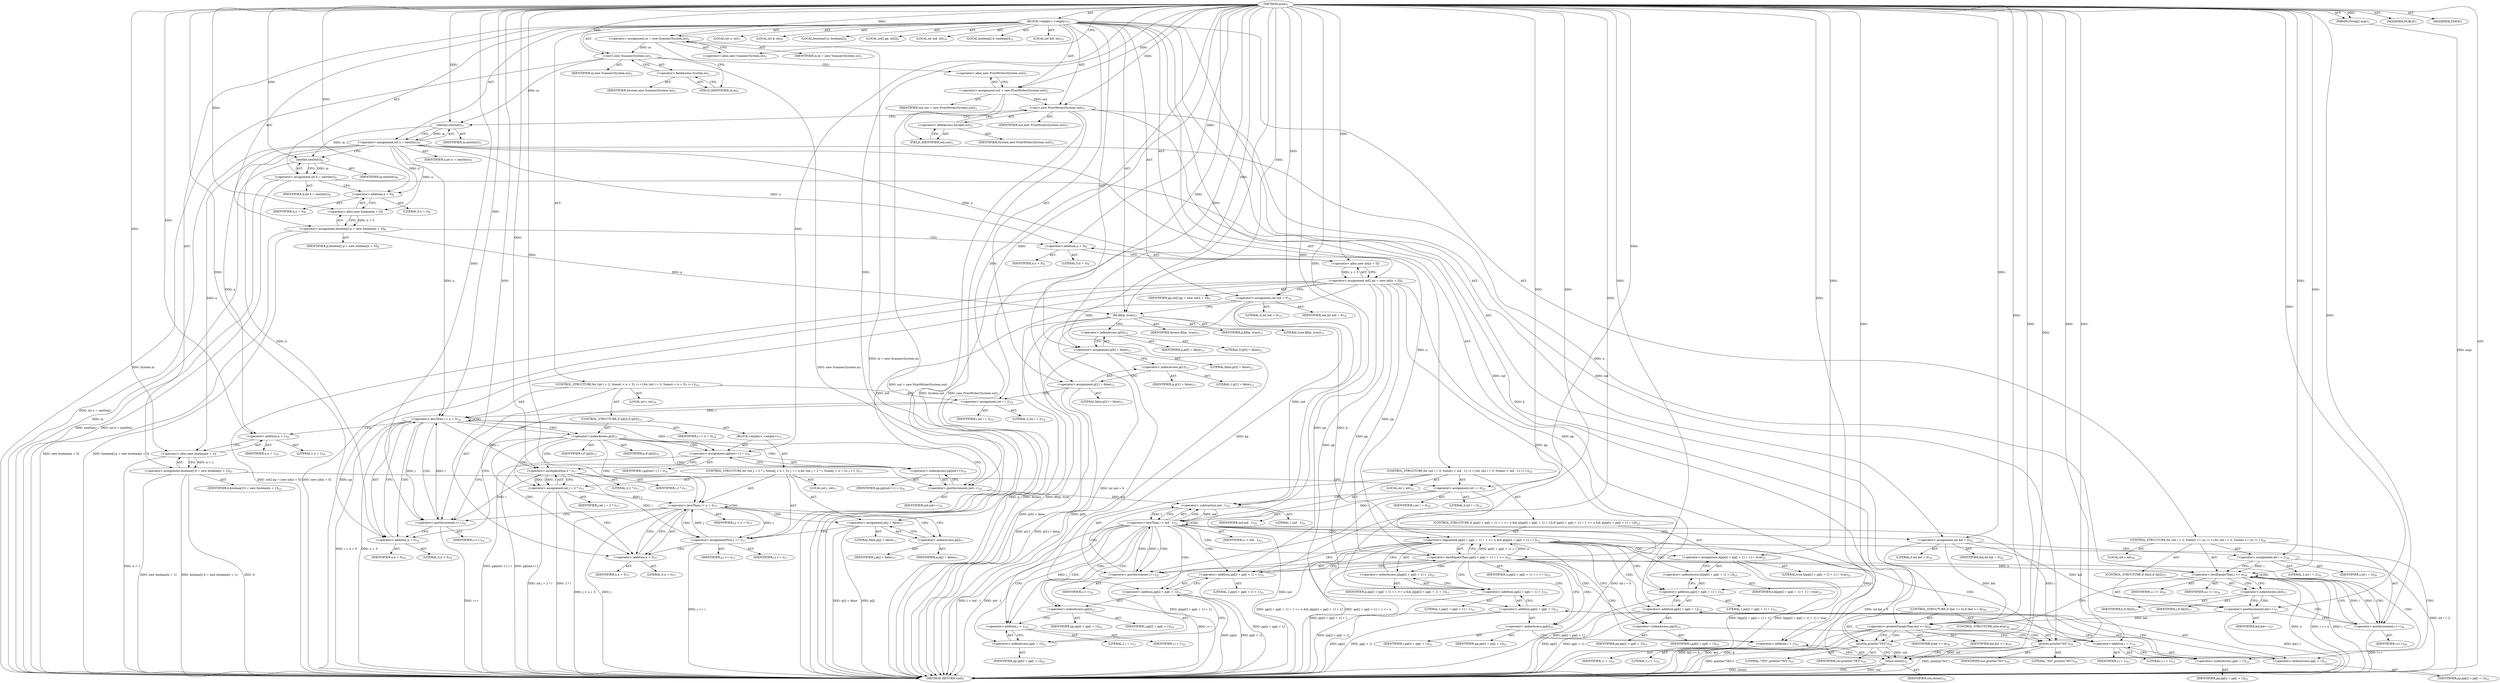 digraph "main" {  
"17" [label = <(METHOD,main)<SUB>1</SUB>> ]
"18" [label = <(PARAM,String[] args)<SUB>1</SUB>> ]
"19" [label = <(BLOCK,&lt;empty&gt;,&lt;empty&gt;)<SUB>1</SUB>> ]
"20" [label = <(&lt;operator&gt;.assignment,in = new Scanner(System.in))<SUB>2</SUB>> ]
"21" [label = <(IDENTIFIER,in,in = new Scanner(System.in))<SUB>2</SUB>> ]
"22" [label = <(&lt;operator&gt;.alloc,new Scanner(System.in))<SUB>2</SUB>> ]
"23" [label = <(&lt;init&gt;,new Scanner(System.in))<SUB>2</SUB>> ]
"24" [label = <(IDENTIFIER,in,new Scanner(System.in))<SUB>2</SUB>> ]
"25" [label = <(&lt;operator&gt;.fieldAccess,System.in)<SUB>2</SUB>> ]
"26" [label = <(IDENTIFIER,System,new Scanner(System.in))<SUB>2</SUB>> ]
"27" [label = <(FIELD_IDENTIFIER,in,in)<SUB>2</SUB>> ]
"28" [label = <(&lt;operator&gt;.assignment,out = new PrintWriter(System.out))<SUB>3</SUB>> ]
"29" [label = <(IDENTIFIER,out,out = new PrintWriter(System.out))<SUB>3</SUB>> ]
"30" [label = <(&lt;operator&gt;.alloc,new PrintWriter(System.out))<SUB>3</SUB>> ]
"31" [label = <(&lt;init&gt;,new PrintWriter(System.out))<SUB>3</SUB>> ]
"32" [label = <(IDENTIFIER,out,new PrintWriter(System.out))<SUB>3</SUB>> ]
"33" [label = <(&lt;operator&gt;.fieldAccess,System.out)<SUB>3</SUB>> ]
"34" [label = <(IDENTIFIER,System,new PrintWriter(System.out))<SUB>3</SUB>> ]
"35" [label = <(FIELD_IDENTIFIER,out,out)<SUB>3</SUB>> ]
"36" [label = <(LOCAL,int n: int)<SUB>5</SUB>> ]
"37" [label = <(&lt;operator&gt;.assignment,int n = nextInt())<SUB>5</SUB>> ]
"38" [label = <(IDENTIFIER,n,int n = nextInt())<SUB>5</SUB>> ]
"39" [label = <(nextInt,nextInt())<SUB>5</SUB>> ]
"40" [label = <(IDENTIFIER,in,nextInt())<SUB>5</SUB>> ]
"41" [label = <(LOCAL,int k: int)<SUB>6</SUB>> ]
"42" [label = <(&lt;operator&gt;.assignment,int k = nextInt())<SUB>6</SUB>> ]
"43" [label = <(IDENTIFIER,k,int k = nextInt())<SUB>6</SUB>> ]
"44" [label = <(nextInt,nextInt())<SUB>6</SUB>> ]
"45" [label = <(IDENTIFIER,in,nextInt())<SUB>6</SUB>> ]
"46" [label = <(LOCAL,boolean[] p: boolean[])<SUB>8</SUB>> ]
"47" [label = <(&lt;operator&gt;.assignment,boolean[] p = new boolean[n + 5])<SUB>8</SUB>> ]
"48" [label = <(IDENTIFIER,p,boolean[] p = new boolean[n + 5])<SUB>8</SUB>> ]
"49" [label = <(&lt;operator&gt;.alloc,new boolean[n + 5])> ]
"50" [label = <(&lt;operator&gt;.addition,n + 5)<SUB>8</SUB>> ]
"51" [label = <(IDENTIFIER,n,n + 5)<SUB>8</SUB>> ]
"52" [label = <(LITERAL,5,n + 5)<SUB>8</SUB>> ]
"53" [label = <(LOCAL,int[] pp: int[])<SUB>9</SUB>> ]
"54" [label = <(&lt;operator&gt;.assignment,int[] pp = new int[n + 5])<SUB>9</SUB>> ]
"55" [label = <(IDENTIFIER,pp,int[] pp = new int[n + 5])<SUB>9</SUB>> ]
"56" [label = <(&lt;operator&gt;.alloc,new int[n + 5])> ]
"57" [label = <(&lt;operator&gt;.addition,n + 5)<SUB>9</SUB>> ]
"58" [label = <(IDENTIFIER,n,n + 5)<SUB>9</SUB>> ]
"59" [label = <(LITERAL,5,n + 5)<SUB>9</SUB>> ]
"60" [label = <(LOCAL,int ind: int)<SUB>10</SUB>> ]
"61" [label = <(&lt;operator&gt;.assignment,int ind = 0)<SUB>10</SUB>> ]
"62" [label = <(IDENTIFIER,ind,int ind = 0)<SUB>10</SUB>> ]
"63" [label = <(LITERAL,0,int ind = 0)<SUB>10</SUB>> ]
"64" [label = <(fill,fill(p, true))<SUB>11</SUB>> ]
"65" [label = <(IDENTIFIER,Arrays,fill(p, true))<SUB>11</SUB>> ]
"66" [label = <(IDENTIFIER,p,fill(p, true))<SUB>11</SUB>> ]
"67" [label = <(LITERAL,true,fill(p, true))<SUB>11</SUB>> ]
"68" [label = <(&lt;operator&gt;.assignment,p[0] = false)<SUB>12</SUB>> ]
"69" [label = <(&lt;operator&gt;.indexAccess,p[0])<SUB>12</SUB>> ]
"70" [label = <(IDENTIFIER,p,p[0] = false)<SUB>12</SUB>> ]
"71" [label = <(LITERAL,0,p[0] = false)<SUB>12</SUB>> ]
"72" [label = <(LITERAL,false,p[0] = false)<SUB>12</SUB>> ]
"73" [label = <(&lt;operator&gt;.assignment,p[1] = false)<SUB>13</SUB>> ]
"74" [label = <(&lt;operator&gt;.indexAccess,p[1])<SUB>13</SUB>> ]
"75" [label = <(IDENTIFIER,p,p[1] = false)<SUB>13</SUB>> ]
"76" [label = <(LITERAL,1,p[1] = false)<SUB>13</SUB>> ]
"77" [label = <(LITERAL,false,p[1] = false)<SUB>13</SUB>> ]
"78" [label = <(CONTROL_STRUCTURE,for (int i = 2; Some(i &lt; n + 5); i++),for (int i = 2; Some(i &lt; n + 5); i++))<SUB>14</SUB>> ]
"79" [label = <(LOCAL,int i: int)<SUB>14</SUB>> ]
"80" [label = <(&lt;operator&gt;.assignment,int i = 2)<SUB>14</SUB>> ]
"81" [label = <(IDENTIFIER,i,int i = 2)<SUB>14</SUB>> ]
"82" [label = <(LITERAL,2,int i = 2)<SUB>14</SUB>> ]
"83" [label = <(&lt;operator&gt;.lessThan,i &lt; n + 5)<SUB>14</SUB>> ]
"84" [label = <(IDENTIFIER,i,i &lt; n + 5)<SUB>14</SUB>> ]
"85" [label = <(&lt;operator&gt;.addition,n + 5)<SUB>14</SUB>> ]
"86" [label = <(IDENTIFIER,n,n + 5)<SUB>14</SUB>> ]
"87" [label = <(LITERAL,5,n + 5)<SUB>14</SUB>> ]
"88" [label = <(&lt;operator&gt;.postIncrement,i++)<SUB>14</SUB>> ]
"89" [label = <(IDENTIFIER,i,i++)<SUB>14</SUB>> ]
"90" [label = <(CONTROL_STRUCTURE,if (p[i]),if (p[i]))<SUB>15</SUB>> ]
"91" [label = <(&lt;operator&gt;.indexAccess,p[i])<SUB>15</SUB>> ]
"92" [label = <(IDENTIFIER,p,if (p[i]))<SUB>15</SUB>> ]
"93" [label = <(IDENTIFIER,i,if (p[i]))<SUB>15</SUB>> ]
"94" [label = <(BLOCK,&lt;empty&gt;,&lt;empty&gt;)<SUB>15</SUB>> ]
"95" [label = <(&lt;operator&gt;.assignment,pp[ind++] = i)<SUB>16</SUB>> ]
"96" [label = <(&lt;operator&gt;.indexAccess,pp[ind++])<SUB>16</SUB>> ]
"97" [label = <(IDENTIFIER,pp,pp[ind++] = i)<SUB>16</SUB>> ]
"98" [label = <(&lt;operator&gt;.postIncrement,ind++)<SUB>16</SUB>> ]
"99" [label = <(IDENTIFIER,ind,ind++)<SUB>16</SUB>> ]
"100" [label = <(IDENTIFIER,i,pp[ind++] = i)<SUB>16</SUB>> ]
"101" [label = <(CONTROL_STRUCTURE,for (int j = 2 * i; Some(j &lt; n + 5); j += i),for (int j = 2 * i; Some(j &lt; n + 5); j += i))<SUB>17</SUB>> ]
"102" [label = <(LOCAL,int j: int)<SUB>17</SUB>> ]
"103" [label = <(&lt;operator&gt;.assignment,int j = 2 * i)<SUB>17</SUB>> ]
"104" [label = <(IDENTIFIER,j,int j = 2 * i)<SUB>17</SUB>> ]
"105" [label = <(&lt;operator&gt;.multiplication,2 * i)<SUB>17</SUB>> ]
"106" [label = <(LITERAL,2,2 * i)<SUB>17</SUB>> ]
"107" [label = <(IDENTIFIER,i,2 * i)<SUB>17</SUB>> ]
"108" [label = <(&lt;operator&gt;.lessThan,j &lt; n + 5)<SUB>17</SUB>> ]
"109" [label = <(IDENTIFIER,j,j &lt; n + 5)<SUB>17</SUB>> ]
"110" [label = <(&lt;operator&gt;.addition,n + 5)<SUB>17</SUB>> ]
"111" [label = <(IDENTIFIER,n,n + 5)<SUB>17</SUB>> ]
"112" [label = <(LITERAL,5,n + 5)<SUB>17</SUB>> ]
"113" [label = <(&lt;operator&gt;.assignmentPlus,j += i)<SUB>17</SUB>> ]
"114" [label = <(IDENTIFIER,j,j += i)<SUB>17</SUB>> ]
"115" [label = <(IDENTIFIER,i,j += i)<SUB>17</SUB>> ]
"116" [label = <(&lt;operator&gt;.assignment,p[j] = false)<SUB>17</SUB>> ]
"117" [label = <(&lt;operator&gt;.indexAccess,p[j])<SUB>17</SUB>> ]
"118" [label = <(IDENTIFIER,p,p[j] = false)<SUB>17</SUB>> ]
"119" [label = <(IDENTIFIER,j,p[j] = false)<SUB>17</SUB>> ]
"120" [label = <(LITERAL,false,p[j] = false)<SUB>17</SUB>> ]
"121" [label = <(LOCAL,boolean[] b: boolean[])<SUB>21</SUB>> ]
"122" [label = <(&lt;operator&gt;.assignment,boolean[] b = new boolean[n + 1])<SUB>21</SUB>> ]
"123" [label = <(IDENTIFIER,b,boolean[] b = new boolean[n + 1])<SUB>21</SUB>> ]
"124" [label = <(&lt;operator&gt;.alloc,new boolean[n + 1])> ]
"125" [label = <(&lt;operator&gt;.addition,n + 1)<SUB>21</SUB>> ]
"126" [label = <(IDENTIFIER,n,n + 1)<SUB>21</SUB>> ]
"127" [label = <(LITERAL,1,n + 1)<SUB>21</SUB>> ]
"128" [label = <(CONTROL_STRUCTURE,for (int i = 0; Some(i &lt; ind - 1); i++),for (int i = 0; Some(i &lt; ind - 1); i++))<SUB>22</SUB>> ]
"129" [label = <(LOCAL,int i: int)<SUB>22</SUB>> ]
"130" [label = <(&lt;operator&gt;.assignment,int i = 0)<SUB>22</SUB>> ]
"131" [label = <(IDENTIFIER,i,int i = 0)<SUB>22</SUB>> ]
"132" [label = <(LITERAL,0,int i = 0)<SUB>22</SUB>> ]
"133" [label = <(&lt;operator&gt;.lessThan,i &lt; ind - 1)<SUB>22</SUB>> ]
"134" [label = <(IDENTIFIER,i,i &lt; ind - 1)<SUB>22</SUB>> ]
"135" [label = <(&lt;operator&gt;.subtraction,ind - 1)<SUB>22</SUB>> ]
"136" [label = <(IDENTIFIER,ind,ind - 1)<SUB>22</SUB>> ]
"137" [label = <(LITERAL,1,ind - 1)<SUB>22</SUB>> ]
"138" [label = <(&lt;operator&gt;.postIncrement,i++)<SUB>22</SUB>> ]
"139" [label = <(IDENTIFIER,i,i++)<SUB>22</SUB>> ]
"140" [label = <(CONTROL_STRUCTURE,if (pp[i] + pp[i + 1] + 1 &lt;= n &amp;&amp; p[pp[i] + pp[i + 1] + 1]),if (pp[i] + pp[i + 1] + 1 &lt;= n &amp;&amp; p[pp[i] + pp[i + 1] + 1]))<SUB>23</SUB>> ]
"141" [label = <(&lt;operator&gt;.logicalAnd,pp[i] + pp[i + 1] + 1 &lt;= n &amp;&amp; p[pp[i] + pp[i + 1] + 1])<SUB>23</SUB>> ]
"142" [label = <(&lt;operator&gt;.lessEqualsThan,pp[i] + pp[i + 1] + 1 &lt;= n)<SUB>23</SUB>> ]
"143" [label = <(&lt;operator&gt;.addition,pp[i] + pp[i + 1] + 1)<SUB>23</SUB>> ]
"144" [label = <(&lt;operator&gt;.addition,pp[i] + pp[i + 1])<SUB>23</SUB>> ]
"145" [label = <(&lt;operator&gt;.indexAccess,pp[i])<SUB>23</SUB>> ]
"146" [label = <(IDENTIFIER,pp,pp[i] + pp[i + 1])<SUB>23</SUB>> ]
"147" [label = <(IDENTIFIER,i,pp[i] + pp[i + 1])<SUB>23</SUB>> ]
"148" [label = <(&lt;operator&gt;.indexAccess,pp[i + 1])<SUB>23</SUB>> ]
"149" [label = <(IDENTIFIER,pp,pp[i] + pp[i + 1])<SUB>23</SUB>> ]
"150" [label = <(&lt;operator&gt;.addition,i + 1)<SUB>23</SUB>> ]
"151" [label = <(IDENTIFIER,i,i + 1)<SUB>23</SUB>> ]
"152" [label = <(LITERAL,1,i + 1)<SUB>23</SUB>> ]
"153" [label = <(LITERAL,1,pp[i] + pp[i + 1] + 1)<SUB>23</SUB>> ]
"154" [label = <(IDENTIFIER,n,pp[i] + pp[i + 1] + 1 &lt;= n)<SUB>23</SUB>> ]
"155" [label = <(&lt;operator&gt;.indexAccess,p[pp[i] + pp[i + 1] + 1])<SUB>23</SUB>> ]
"156" [label = <(IDENTIFIER,p,pp[i] + pp[i + 1] + 1 &lt;= n &amp;&amp; p[pp[i] + pp[i + 1] + 1])<SUB>23</SUB>> ]
"157" [label = <(&lt;operator&gt;.addition,pp[i] + pp[i + 1] + 1)<SUB>23</SUB>> ]
"158" [label = <(&lt;operator&gt;.addition,pp[i] + pp[i + 1])<SUB>23</SUB>> ]
"159" [label = <(&lt;operator&gt;.indexAccess,pp[i])<SUB>23</SUB>> ]
"160" [label = <(IDENTIFIER,pp,pp[i] + pp[i + 1])<SUB>23</SUB>> ]
"161" [label = <(IDENTIFIER,i,pp[i] + pp[i + 1])<SUB>23</SUB>> ]
"162" [label = <(&lt;operator&gt;.indexAccess,pp[i + 1])<SUB>23</SUB>> ]
"163" [label = <(IDENTIFIER,pp,pp[i] + pp[i + 1])<SUB>23</SUB>> ]
"164" [label = <(&lt;operator&gt;.addition,i + 1)<SUB>23</SUB>> ]
"165" [label = <(IDENTIFIER,i,i + 1)<SUB>23</SUB>> ]
"166" [label = <(LITERAL,1,i + 1)<SUB>23</SUB>> ]
"167" [label = <(LITERAL,1,pp[i] + pp[i + 1] + 1)<SUB>23</SUB>> ]
"168" [label = <(&lt;operator&gt;.assignment,b[pp[i] + pp[i + 1] + 1] = true)<SUB>23</SUB>> ]
"169" [label = <(&lt;operator&gt;.indexAccess,b[pp[i] + pp[i + 1] + 1])<SUB>23</SUB>> ]
"170" [label = <(IDENTIFIER,b,b[pp[i] + pp[i + 1] + 1] = true)<SUB>23</SUB>> ]
"171" [label = <(&lt;operator&gt;.addition,pp[i] + pp[i + 1] + 1)<SUB>23</SUB>> ]
"172" [label = <(&lt;operator&gt;.addition,pp[i] + pp[i + 1])<SUB>23</SUB>> ]
"173" [label = <(&lt;operator&gt;.indexAccess,pp[i])<SUB>23</SUB>> ]
"174" [label = <(IDENTIFIER,pp,pp[i] + pp[i + 1])<SUB>23</SUB>> ]
"175" [label = <(IDENTIFIER,i,pp[i] + pp[i + 1])<SUB>23</SUB>> ]
"176" [label = <(&lt;operator&gt;.indexAccess,pp[i + 1])<SUB>23</SUB>> ]
"177" [label = <(IDENTIFIER,pp,pp[i] + pp[i + 1])<SUB>23</SUB>> ]
"178" [label = <(&lt;operator&gt;.addition,i + 1)<SUB>23</SUB>> ]
"179" [label = <(IDENTIFIER,i,i + 1)<SUB>23</SUB>> ]
"180" [label = <(LITERAL,1,i + 1)<SUB>23</SUB>> ]
"181" [label = <(LITERAL,1,pp[i] + pp[i + 1] + 1)<SUB>23</SUB>> ]
"182" [label = <(LITERAL,true,b[pp[i] + pp[i + 1] + 1] = true)<SUB>23</SUB>> ]
"183" [label = <(LOCAL,int kol: int)<SUB>25</SUB>> ]
"184" [label = <(&lt;operator&gt;.assignment,int kol = 0)<SUB>25</SUB>> ]
"185" [label = <(IDENTIFIER,kol,int kol = 0)<SUB>25</SUB>> ]
"186" [label = <(LITERAL,0,int kol = 0)<SUB>25</SUB>> ]
"187" [label = <(CONTROL_STRUCTURE,for (int i = 2; Some(i &lt;= n); i++),for (int i = 2; Some(i &lt;= n); i++))<SUB>26</SUB>> ]
"188" [label = <(LOCAL,int i: int)<SUB>26</SUB>> ]
"189" [label = <(&lt;operator&gt;.assignment,int i = 2)<SUB>26</SUB>> ]
"190" [label = <(IDENTIFIER,i,int i = 2)<SUB>26</SUB>> ]
"191" [label = <(LITERAL,2,int i = 2)<SUB>26</SUB>> ]
"192" [label = <(&lt;operator&gt;.lessEqualsThan,i &lt;= n)<SUB>26</SUB>> ]
"193" [label = <(IDENTIFIER,i,i &lt;= n)<SUB>26</SUB>> ]
"194" [label = <(IDENTIFIER,n,i &lt;= n)<SUB>26</SUB>> ]
"195" [label = <(&lt;operator&gt;.postIncrement,i++)<SUB>26</SUB>> ]
"196" [label = <(IDENTIFIER,i,i++)<SUB>26</SUB>> ]
"197" [label = <(CONTROL_STRUCTURE,if (b[i]),if (b[i]))<SUB>27</SUB>> ]
"198" [label = <(&lt;operator&gt;.indexAccess,b[i])<SUB>27</SUB>> ]
"199" [label = <(IDENTIFIER,b,if (b[i]))<SUB>27</SUB>> ]
"200" [label = <(IDENTIFIER,i,if (b[i]))<SUB>27</SUB>> ]
"201" [label = <(&lt;operator&gt;.postIncrement,kol++)<SUB>27</SUB>> ]
"202" [label = <(IDENTIFIER,kol,kol++)<SUB>27</SUB>> ]
"203" [label = <(CONTROL_STRUCTURE,if (kol &gt;= k),if (kol &gt;= k))<SUB>29</SUB>> ]
"204" [label = <(&lt;operator&gt;.greaterEqualsThan,kol &gt;= k)<SUB>29</SUB>> ]
"205" [label = <(IDENTIFIER,kol,kol &gt;= k)<SUB>29</SUB>> ]
"206" [label = <(IDENTIFIER,k,kol &gt;= k)<SUB>29</SUB>> ]
"207" [label = <(println,println(&quot;YES&quot;))<SUB>29</SUB>> ]
"208" [label = <(IDENTIFIER,out,println(&quot;YES&quot;))<SUB>29</SUB>> ]
"209" [label = <(LITERAL,&quot;YES&quot;,println(&quot;YES&quot;))<SUB>29</SUB>> ]
"210" [label = <(CONTROL_STRUCTURE,else,else)<SUB>30</SUB>> ]
"211" [label = <(println,println(&quot;NO&quot;))<SUB>30</SUB>> ]
"212" [label = <(IDENTIFIER,out,println(&quot;NO&quot;))<SUB>30</SUB>> ]
"213" [label = <(LITERAL,&quot;NO&quot;,println(&quot;NO&quot;))<SUB>30</SUB>> ]
"214" [label = <(close,close())<SUB>32</SUB>> ]
"215" [label = <(IDENTIFIER,out,close())<SUB>32</SUB>> ]
"216" [label = <(MODIFIER,PUBLIC)> ]
"217" [label = <(MODIFIER,STATIC)> ]
"218" [label = <(METHOD_RETURN,void)<SUB>1</SUB>> ]
  "17" -> "18"  [ label = "AST: "] 
  "17" -> "19"  [ label = "AST: "] 
  "17" -> "216"  [ label = "AST: "] 
  "17" -> "217"  [ label = "AST: "] 
  "17" -> "218"  [ label = "AST: "] 
  "19" -> "20"  [ label = "AST: "] 
  "19" -> "23"  [ label = "AST: "] 
  "19" -> "28"  [ label = "AST: "] 
  "19" -> "31"  [ label = "AST: "] 
  "19" -> "36"  [ label = "AST: "] 
  "19" -> "37"  [ label = "AST: "] 
  "19" -> "41"  [ label = "AST: "] 
  "19" -> "42"  [ label = "AST: "] 
  "19" -> "46"  [ label = "AST: "] 
  "19" -> "47"  [ label = "AST: "] 
  "19" -> "53"  [ label = "AST: "] 
  "19" -> "54"  [ label = "AST: "] 
  "19" -> "60"  [ label = "AST: "] 
  "19" -> "61"  [ label = "AST: "] 
  "19" -> "64"  [ label = "AST: "] 
  "19" -> "68"  [ label = "AST: "] 
  "19" -> "73"  [ label = "AST: "] 
  "19" -> "78"  [ label = "AST: "] 
  "19" -> "121"  [ label = "AST: "] 
  "19" -> "122"  [ label = "AST: "] 
  "19" -> "128"  [ label = "AST: "] 
  "19" -> "183"  [ label = "AST: "] 
  "19" -> "184"  [ label = "AST: "] 
  "19" -> "187"  [ label = "AST: "] 
  "19" -> "203"  [ label = "AST: "] 
  "19" -> "214"  [ label = "AST: "] 
  "20" -> "21"  [ label = "AST: "] 
  "20" -> "22"  [ label = "AST: "] 
  "23" -> "24"  [ label = "AST: "] 
  "23" -> "25"  [ label = "AST: "] 
  "25" -> "26"  [ label = "AST: "] 
  "25" -> "27"  [ label = "AST: "] 
  "28" -> "29"  [ label = "AST: "] 
  "28" -> "30"  [ label = "AST: "] 
  "31" -> "32"  [ label = "AST: "] 
  "31" -> "33"  [ label = "AST: "] 
  "33" -> "34"  [ label = "AST: "] 
  "33" -> "35"  [ label = "AST: "] 
  "37" -> "38"  [ label = "AST: "] 
  "37" -> "39"  [ label = "AST: "] 
  "39" -> "40"  [ label = "AST: "] 
  "42" -> "43"  [ label = "AST: "] 
  "42" -> "44"  [ label = "AST: "] 
  "44" -> "45"  [ label = "AST: "] 
  "47" -> "48"  [ label = "AST: "] 
  "47" -> "49"  [ label = "AST: "] 
  "49" -> "50"  [ label = "AST: "] 
  "50" -> "51"  [ label = "AST: "] 
  "50" -> "52"  [ label = "AST: "] 
  "54" -> "55"  [ label = "AST: "] 
  "54" -> "56"  [ label = "AST: "] 
  "56" -> "57"  [ label = "AST: "] 
  "57" -> "58"  [ label = "AST: "] 
  "57" -> "59"  [ label = "AST: "] 
  "61" -> "62"  [ label = "AST: "] 
  "61" -> "63"  [ label = "AST: "] 
  "64" -> "65"  [ label = "AST: "] 
  "64" -> "66"  [ label = "AST: "] 
  "64" -> "67"  [ label = "AST: "] 
  "68" -> "69"  [ label = "AST: "] 
  "68" -> "72"  [ label = "AST: "] 
  "69" -> "70"  [ label = "AST: "] 
  "69" -> "71"  [ label = "AST: "] 
  "73" -> "74"  [ label = "AST: "] 
  "73" -> "77"  [ label = "AST: "] 
  "74" -> "75"  [ label = "AST: "] 
  "74" -> "76"  [ label = "AST: "] 
  "78" -> "79"  [ label = "AST: "] 
  "78" -> "80"  [ label = "AST: "] 
  "78" -> "83"  [ label = "AST: "] 
  "78" -> "88"  [ label = "AST: "] 
  "78" -> "90"  [ label = "AST: "] 
  "80" -> "81"  [ label = "AST: "] 
  "80" -> "82"  [ label = "AST: "] 
  "83" -> "84"  [ label = "AST: "] 
  "83" -> "85"  [ label = "AST: "] 
  "85" -> "86"  [ label = "AST: "] 
  "85" -> "87"  [ label = "AST: "] 
  "88" -> "89"  [ label = "AST: "] 
  "90" -> "91"  [ label = "AST: "] 
  "90" -> "94"  [ label = "AST: "] 
  "91" -> "92"  [ label = "AST: "] 
  "91" -> "93"  [ label = "AST: "] 
  "94" -> "95"  [ label = "AST: "] 
  "94" -> "101"  [ label = "AST: "] 
  "95" -> "96"  [ label = "AST: "] 
  "95" -> "100"  [ label = "AST: "] 
  "96" -> "97"  [ label = "AST: "] 
  "96" -> "98"  [ label = "AST: "] 
  "98" -> "99"  [ label = "AST: "] 
  "101" -> "102"  [ label = "AST: "] 
  "101" -> "103"  [ label = "AST: "] 
  "101" -> "108"  [ label = "AST: "] 
  "101" -> "113"  [ label = "AST: "] 
  "101" -> "116"  [ label = "AST: "] 
  "103" -> "104"  [ label = "AST: "] 
  "103" -> "105"  [ label = "AST: "] 
  "105" -> "106"  [ label = "AST: "] 
  "105" -> "107"  [ label = "AST: "] 
  "108" -> "109"  [ label = "AST: "] 
  "108" -> "110"  [ label = "AST: "] 
  "110" -> "111"  [ label = "AST: "] 
  "110" -> "112"  [ label = "AST: "] 
  "113" -> "114"  [ label = "AST: "] 
  "113" -> "115"  [ label = "AST: "] 
  "116" -> "117"  [ label = "AST: "] 
  "116" -> "120"  [ label = "AST: "] 
  "117" -> "118"  [ label = "AST: "] 
  "117" -> "119"  [ label = "AST: "] 
  "122" -> "123"  [ label = "AST: "] 
  "122" -> "124"  [ label = "AST: "] 
  "124" -> "125"  [ label = "AST: "] 
  "125" -> "126"  [ label = "AST: "] 
  "125" -> "127"  [ label = "AST: "] 
  "128" -> "129"  [ label = "AST: "] 
  "128" -> "130"  [ label = "AST: "] 
  "128" -> "133"  [ label = "AST: "] 
  "128" -> "138"  [ label = "AST: "] 
  "128" -> "140"  [ label = "AST: "] 
  "130" -> "131"  [ label = "AST: "] 
  "130" -> "132"  [ label = "AST: "] 
  "133" -> "134"  [ label = "AST: "] 
  "133" -> "135"  [ label = "AST: "] 
  "135" -> "136"  [ label = "AST: "] 
  "135" -> "137"  [ label = "AST: "] 
  "138" -> "139"  [ label = "AST: "] 
  "140" -> "141"  [ label = "AST: "] 
  "140" -> "168"  [ label = "AST: "] 
  "141" -> "142"  [ label = "AST: "] 
  "141" -> "155"  [ label = "AST: "] 
  "142" -> "143"  [ label = "AST: "] 
  "142" -> "154"  [ label = "AST: "] 
  "143" -> "144"  [ label = "AST: "] 
  "143" -> "153"  [ label = "AST: "] 
  "144" -> "145"  [ label = "AST: "] 
  "144" -> "148"  [ label = "AST: "] 
  "145" -> "146"  [ label = "AST: "] 
  "145" -> "147"  [ label = "AST: "] 
  "148" -> "149"  [ label = "AST: "] 
  "148" -> "150"  [ label = "AST: "] 
  "150" -> "151"  [ label = "AST: "] 
  "150" -> "152"  [ label = "AST: "] 
  "155" -> "156"  [ label = "AST: "] 
  "155" -> "157"  [ label = "AST: "] 
  "157" -> "158"  [ label = "AST: "] 
  "157" -> "167"  [ label = "AST: "] 
  "158" -> "159"  [ label = "AST: "] 
  "158" -> "162"  [ label = "AST: "] 
  "159" -> "160"  [ label = "AST: "] 
  "159" -> "161"  [ label = "AST: "] 
  "162" -> "163"  [ label = "AST: "] 
  "162" -> "164"  [ label = "AST: "] 
  "164" -> "165"  [ label = "AST: "] 
  "164" -> "166"  [ label = "AST: "] 
  "168" -> "169"  [ label = "AST: "] 
  "168" -> "182"  [ label = "AST: "] 
  "169" -> "170"  [ label = "AST: "] 
  "169" -> "171"  [ label = "AST: "] 
  "171" -> "172"  [ label = "AST: "] 
  "171" -> "181"  [ label = "AST: "] 
  "172" -> "173"  [ label = "AST: "] 
  "172" -> "176"  [ label = "AST: "] 
  "173" -> "174"  [ label = "AST: "] 
  "173" -> "175"  [ label = "AST: "] 
  "176" -> "177"  [ label = "AST: "] 
  "176" -> "178"  [ label = "AST: "] 
  "178" -> "179"  [ label = "AST: "] 
  "178" -> "180"  [ label = "AST: "] 
  "184" -> "185"  [ label = "AST: "] 
  "184" -> "186"  [ label = "AST: "] 
  "187" -> "188"  [ label = "AST: "] 
  "187" -> "189"  [ label = "AST: "] 
  "187" -> "192"  [ label = "AST: "] 
  "187" -> "195"  [ label = "AST: "] 
  "187" -> "197"  [ label = "AST: "] 
  "189" -> "190"  [ label = "AST: "] 
  "189" -> "191"  [ label = "AST: "] 
  "192" -> "193"  [ label = "AST: "] 
  "192" -> "194"  [ label = "AST: "] 
  "195" -> "196"  [ label = "AST: "] 
  "197" -> "198"  [ label = "AST: "] 
  "197" -> "201"  [ label = "AST: "] 
  "198" -> "199"  [ label = "AST: "] 
  "198" -> "200"  [ label = "AST: "] 
  "201" -> "202"  [ label = "AST: "] 
  "203" -> "204"  [ label = "AST: "] 
  "203" -> "207"  [ label = "AST: "] 
  "203" -> "210"  [ label = "AST: "] 
  "204" -> "205"  [ label = "AST: "] 
  "204" -> "206"  [ label = "AST: "] 
  "207" -> "208"  [ label = "AST: "] 
  "207" -> "209"  [ label = "AST: "] 
  "210" -> "211"  [ label = "AST: "] 
  "211" -> "212"  [ label = "AST: "] 
  "211" -> "213"  [ label = "AST: "] 
  "214" -> "215"  [ label = "AST: "] 
  "20" -> "27"  [ label = "CFG: "] 
  "23" -> "30"  [ label = "CFG: "] 
  "28" -> "35"  [ label = "CFG: "] 
  "31" -> "39"  [ label = "CFG: "] 
  "37" -> "44"  [ label = "CFG: "] 
  "42" -> "50"  [ label = "CFG: "] 
  "47" -> "57"  [ label = "CFG: "] 
  "54" -> "61"  [ label = "CFG: "] 
  "61" -> "64"  [ label = "CFG: "] 
  "64" -> "69"  [ label = "CFG: "] 
  "68" -> "74"  [ label = "CFG: "] 
  "73" -> "80"  [ label = "CFG: "] 
  "122" -> "130"  [ label = "CFG: "] 
  "184" -> "189"  [ label = "CFG: "] 
  "214" -> "218"  [ label = "CFG: "] 
  "22" -> "20"  [ label = "CFG: "] 
  "25" -> "23"  [ label = "CFG: "] 
  "30" -> "28"  [ label = "CFG: "] 
  "33" -> "31"  [ label = "CFG: "] 
  "39" -> "37"  [ label = "CFG: "] 
  "44" -> "42"  [ label = "CFG: "] 
  "49" -> "47"  [ label = "CFG: "] 
  "56" -> "54"  [ label = "CFG: "] 
  "69" -> "68"  [ label = "CFG: "] 
  "74" -> "73"  [ label = "CFG: "] 
  "80" -> "85"  [ label = "CFG: "] 
  "83" -> "91"  [ label = "CFG: "] 
  "83" -> "125"  [ label = "CFG: "] 
  "88" -> "85"  [ label = "CFG: "] 
  "124" -> "122"  [ label = "CFG: "] 
  "130" -> "135"  [ label = "CFG: "] 
  "133" -> "145"  [ label = "CFG: "] 
  "133" -> "184"  [ label = "CFG: "] 
  "138" -> "135"  [ label = "CFG: "] 
  "189" -> "192"  [ label = "CFG: "] 
  "192" -> "198"  [ label = "CFG: "] 
  "192" -> "204"  [ label = "CFG: "] 
  "195" -> "192"  [ label = "CFG: "] 
  "204" -> "207"  [ label = "CFG: "] 
  "204" -> "211"  [ label = "CFG: "] 
  "207" -> "214"  [ label = "CFG: "] 
  "27" -> "25"  [ label = "CFG: "] 
  "35" -> "33"  [ label = "CFG: "] 
  "50" -> "49"  [ label = "CFG: "] 
  "57" -> "56"  [ label = "CFG: "] 
  "85" -> "83"  [ label = "CFG: "] 
  "91" -> "98"  [ label = "CFG: "] 
  "91" -> "88"  [ label = "CFG: "] 
  "125" -> "124"  [ label = "CFG: "] 
  "135" -> "133"  [ label = "CFG: "] 
  "141" -> "173"  [ label = "CFG: "] 
  "141" -> "138"  [ label = "CFG: "] 
  "168" -> "138"  [ label = "CFG: "] 
  "198" -> "201"  [ label = "CFG: "] 
  "198" -> "195"  [ label = "CFG: "] 
  "201" -> "195"  [ label = "CFG: "] 
  "211" -> "214"  [ label = "CFG: "] 
  "95" -> "105"  [ label = "CFG: "] 
  "142" -> "141"  [ label = "CFG: "] 
  "142" -> "159"  [ label = "CFG: "] 
  "155" -> "141"  [ label = "CFG: "] 
  "169" -> "168"  [ label = "CFG: "] 
  "96" -> "95"  [ label = "CFG: "] 
  "103" -> "110"  [ label = "CFG: "] 
  "108" -> "117"  [ label = "CFG: "] 
  "108" -> "88"  [ label = "CFG: "] 
  "113" -> "110"  [ label = "CFG: "] 
  "116" -> "113"  [ label = "CFG: "] 
  "143" -> "142"  [ label = "CFG: "] 
  "157" -> "155"  [ label = "CFG: "] 
  "171" -> "169"  [ label = "CFG: "] 
  "98" -> "96"  [ label = "CFG: "] 
  "105" -> "103"  [ label = "CFG: "] 
  "110" -> "108"  [ label = "CFG: "] 
  "117" -> "116"  [ label = "CFG: "] 
  "144" -> "143"  [ label = "CFG: "] 
  "158" -> "157"  [ label = "CFG: "] 
  "172" -> "171"  [ label = "CFG: "] 
  "145" -> "150"  [ label = "CFG: "] 
  "148" -> "144"  [ label = "CFG: "] 
  "159" -> "164"  [ label = "CFG: "] 
  "162" -> "158"  [ label = "CFG: "] 
  "173" -> "178"  [ label = "CFG: "] 
  "176" -> "172"  [ label = "CFG: "] 
  "150" -> "148"  [ label = "CFG: "] 
  "164" -> "162"  [ label = "CFG: "] 
  "178" -> "176"  [ label = "CFG: "] 
  "17" -> "22"  [ label = "CFG: "] 
  "18" -> "218"  [ label = "DDG: args"] 
  "20" -> "218"  [ label = "DDG: in = new Scanner(System.in)"] 
  "23" -> "218"  [ label = "DDG: System.in"] 
  "23" -> "218"  [ label = "DDG: new Scanner(System.in)"] 
  "28" -> "218"  [ label = "DDG: out = new PrintWriter(System.out)"] 
  "31" -> "218"  [ label = "DDG: System.out"] 
  "31" -> "218"  [ label = "DDG: new PrintWriter(System.out)"] 
  "37" -> "218"  [ label = "DDG: int n = nextInt()"] 
  "44" -> "218"  [ label = "DDG: in"] 
  "42" -> "218"  [ label = "DDG: nextInt()"] 
  "42" -> "218"  [ label = "DDG: int k = nextInt()"] 
  "47" -> "218"  [ label = "DDG: new boolean[n + 5]"] 
  "47" -> "218"  [ label = "DDG: boolean[] p = new boolean[n + 5]"] 
  "54" -> "218"  [ label = "DDG: pp"] 
  "54" -> "218"  [ label = "DDG: new int[n + 5]"] 
  "54" -> "218"  [ label = "DDG: int[] pp = new int[n + 5]"] 
  "61" -> "218"  [ label = "DDG: int ind = 0"] 
  "64" -> "218"  [ label = "DDG: p"] 
  "64" -> "218"  [ label = "DDG: fill(p, true)"] 
  "68" -> "218"  [ label = "DDG: p[0]"] 
  "68" -> "218"  [ label = "DDG: p[0] = false"] 
  "73" -> "218"  [ label = "DDG: p[1]"] 
  "73" -> "218"  [ label = "DDG: p[1] = false"] 
  "83" -> "218"  [ label = "DDG: n + 5"] 
  "83" -> "218"  [ label = "DDG: i &lt; n + 5"] 
  "122" -> "218"  [ label = "DDG: b"] 
  "124" -> "218"  [ label = "DDG: n + 1"] 
  "122" -> "218"  [ label = "DDG: new boolean[n + 1]"] 
  "122" -> "218"  [ label = "DDG: boolean[] b = new boolean[n + 1]"] 
  "130" -> "218"  [ label = "DDG: int i = 0"] 
  "135" -> "218"  [ label = "DDG: ind"] 
  "133" -> "218"  [ label = "DDG: ind - 1"] 
  "133" -> "218"  [ label = "DDG: i &lt; ind - 1"] 
  "184" -> "218"  [ label = "DDG: int kol = 0"] 
  "189" -> "218"  [ label = "DDG: int i = 2"] 
  "192" -> "218"  [ label = "DDG: i"] 
  "192" -> "218"  [ label = "DDG: n"] 
  "192" -> "218"  [ label = "DDG: i &lt;= n"] 
  "204" -> "218"  [ label = "DDG: kol"] 
  "204" -> "218"  [ label = "DDG: k"] 
  "204" -> "218"  [ label = "DDG: kol &gt;= k"] 
  "211" -> "218"  [ label = "DDG: println(&quot;NO&quot;)"] 
  "207" -> "218"  [ label = "DDG: println(&quot;YES&quot;)"] 
  "214" -> "218"  [ label = "DDG: out"] 
  "214" -> "218"  [ label = "DDG: close()"] 
  "201" -> "218"  [ label = "DDG: kol++"] 
  "195" -> "218"  [ label = "DDG: i++"] 
  "144" -> "218"  [ label = "DDG: pp[i]"] 
  "144" -> "218"  [ label = "DDG: pp[i + 1]"] 
  "143" -> "218"  [ label = "DDG: pp[i] + pp[i + 1]"] 
  "142" -> "218"  [ label = "DDG: pp[i] + pp[i + 1] + 1"] 
  "141" -> "218"  [ label = "DDG: pp[i] + pp[i + 1] + 1 &lt;= n"] 
  "158" -> "218"  [ label = "DDG: pp[i]"] 
  "158" -> "218"  [ label = "DDG: pp[i + 1]"] 
  "157" -> "218"  [ label = "DDG: pp[i] + pp[i + 1]"] 
  "141" -> "218"  [ label = "DDG: p[pp[i] + pp[i + 1] + 1]"] 
  "141" -> "218"  [ label = "DDG: pp[i] + pp[i + 1] + 1 &lt;= n &amp;&amp; p[pp[i] + pp[i + 1] + 1]"] 
  "172" -> "218"  [ label = "DDG: pp[i]"] 
  "172" -> "218"  [ label = "DDG: pp[i + 1]"] 
  "171" -> "218"  [ label = "DDG: pp[i] + pp[i + 1]"] 
  "168" -> "218"  [ label = "DDG: b[pp[i] + pp[i + 1] + 1]"] 
  "168" -> "218"  [ label = "DDG: b[pp[i] + pp[i + 1] + 1] = true"] 
  "138" -> "218"  [ label = "DDG: i++"] 
  "95" -> "218"  [ label = "DDG: pp[ind++]"] 
  "95" -> "218"  [ label = "DDG: pp[ind++] = i"] 
  "103" -> "218"  [ label = "DDG: 2 * i"] 
  "103" -> "218"  [ label = "DDG: int j = 2 * i"] 
  "108" -> "218"  [ label = "DDG: j"] 
  "108" -> "218"  [ label = "DDG: j &lt; n + 5"] 
  "88" -> "218"  [ label = "DDG: i++"] 
  "116" -> "218"  [ label = "DDG: p[j]"] 
  "116" -> "218"  [ label = "DDG: p[j] = false"] 
  "113" -> "218"  [ label = "DDG: j += i"] 
  "64" -> "218"  [ label = "DDG: Arrays"] 
  "17" -> "18"  [ label = "DDG: "] 
  "17" -> "20"  [ label = "DDG: "] 
  "17" -> "28"  [ label = "DDG: "] 
  "39" -> "37"  [ label = "DDG: in"] 
  "44" -> "42"  [ label = "DDG: in"] 
  "49" -> "47"  [ label = "DDG: n + 5"] 
  "56" -> "54"  [ label = "DDG: n + 5"] 
  "17" -> "61"  [ label = "DDG: "] 
  "17" -> "68"  [ label = "DDG: "] 
  "17" -> "73"  [ label = "DDG: "] 
  "124" -> "122"  [ label = "DDG: n + 1"] 
  "17" -> "184"  [ label = "DDG: "] 
  "20" -> "23"  [ label = "DDG: in"] 
  "17" -> "23"  [ label = "DDG: "] 
  "28" -> "31"  [ label = "DDG: out"] 
  "17" -> "31"  [ label = "DDG: "] 
  "17" -> "64"  [ label = "DDG: "] 
  "47" -> "64"  [ label = "DDG: p"] 
  "17" -> "80"  [ label = "DDG: "] 
  "17" -> "130"  [ label = "DDG: "] 
  "17" -> "189"  [ label = "DDG: "] 
  "211" -> "214"  [ label = "DDG: out"] 
  "207" -> "214"  [ label = "DDG: out"] 
  "17" -> "214"  [ label = "DDG: "] 
  "23" -> "39"  [ label = "DDG: in"] 
  "17" -> "39"  [ label = "DDG: "] 
  "39" -> "44"  [ label = "DDG: in"] 
  "17" -> "44"  [ label = "DDG: "] 
  "37" -> "49"  [ label = "DDG: n"] 
  "17" -> "49"  [ label = "DDG: "] 
  "17" -> "56"  [ label = "DDG: "] 
  "37" -> "56"  [ label = "DDG: n"] 
  "80" -> "83"  [ label = "DDG: i"] 
  "88" -> "83"  [ label = "DDG: i"] 
  "17" -> "83"  [ label = "DDG: "] 
  "37" -> "83"  [ label = "DDG: n"] 
  "83" -> "88"  [ label = "DDG: i"] 
  "105" -> "88"  [ label = "DDG: i"] 
  "17" -> "88"  [ label = "DDG: "] 
  "17" -> "124"  [ label = "DDG: "] 
  "37" -> "124"  [ label = "DDG: n"] 
  "130" -> "133"  [ label = "DDG: i"] 
  "138" -> "133"  [ label = "DDG: i"] 
  "17" -> "133"  [ label = "DDG: "] 
  "135" -> "133"  [ label = "DDG: ind"] 
  "135" -> "133"  [ label = "DDG: 1"] 
  "17" -> "138"  [ label = "DDG: "] 
  "133" -> "138"  [ label = "DDG: i"] 
  "17" -> "168"  [ label = "DDG: "] 
  "189" -> "192"  [ label = "DDG: i"] 
  "195" -> "192"  [ label = "DDG: i"] 
  "17" -> "192"  [ label = "DDG: "] 
  "142" -> "192"  [ label = "DDG: n"] 
  "37" -> "192"  [ label = "DDG: n"] 
  "192" -> "195"  [ label = "DDG: i"] 
  "17" -> "195"  [ label = "DDG: "] 
  "184" -> "204"  [ label = "DDG: kol"] 
  "201" -> "204"  [ label = "DDG: kol"] 
  "17" -> "204"  [ label = "DDG: "] 
  "42" -> "204"  [ label = "DDG: k"] 
  "31" -> "207"  [ label = "DDG: out"] 
  "17" -> "207"  [ label = "DDG: "] 
  "37" -> "50"  [ label = "DDG: n"] 
  "17" -> "50"  [ label = "DDG: "] 
  "17" -> "57"  [ label = "DDG: "] 
  "37" -> "57"  [ label = "DDG: n"] 
  "17" -> "85"  [ label = "DDG: "] 
  "37" -> "85"  [ label = "DDG: n"] 
  "83" -> "95"  [ label = "DDG: i"] 
  "17" -> "95"  [ label = "DDG: "] 
  "17" -> "125"  [ label = "DDG: "] 
  "37" -> "125"  [ label = "DDG: n"] 
  "61" -> "135"  [ label = "DDG: ind"] 
  "98" -> "135"  [ label = "DDG: ind"] 
  "17" -> "135"  [ label = "DDG: "] 
  "142" -> "141"  [ label = "DDG: pp[i] + pp[i + 1] + 1"] 
  "142" -> "141"  [ label = "DDG: n"] 
  "64" -> "141"  [ label = "DDG: p"] 
  "184" -> "201"  [ label = "DDG: kol"] 
  "17" -> "201"  [ label = "DDG: "] 
  "31" -> "211"  [ label = "DDG: out"] 
  "17" -> "211"  [ label = "DDG: "] 
  "105" -> "103"  [ label = "DDG: 2"] 
  "105" -> "103"  [ label = "DDG: i"] 
  "105" -> "113"  [ label = "DDG: i"] 
  "17" -> "113"  [ label = "DDG: "] 
  "17" -> "116"  [ label = "DDG: "] 
  "54" -> "142"  [ label = "DDG: pp"] 
  "17" -> "142"  [ label = "DDG: "] 
  "37" -> "142"  [ label = "DDG: n"] 
  "103" -> "108"  [ label = "DDG: j"] 
  "113" -> "108"  [ label = "DDG: j"] 
  "17" -> "108"  [ label = "DDG: "] 
  "108" -> "113"  [ label = "DDG: j"] 
  "54" -> "143"  [ label = "DDG: pp"] 
  "17" -> "143"  [ label = "DDG: "] 
  "54" -> "157"  [ label = "DDG: pp"] 
  "17" -> "157"  [ label = "DDG: "] 
  "54" -> "171"  [ label = "DDG: pp"] 
  "17" -> "171"  [ label = "DDG: "] 
  "61" -> "98"  [ label = "DDG: ind"] 
  "17" -> "98"  [ label = "DDG: "] 
  "17" -> "105"  [ label = "DDG: "] 
  "83" -> "105"  [ label = "DDG: i"] 
  "17" -> "110"  [ label = "DDG: "] 
  "54" -> "144"  [ label = "DDG: pp"] 
  "54" -> "158"  [ label = "DDG: pp"] 
  "54" -> "172"  [ label = "DDG: pp"] 
  "133" -> "150"  [ label = "DDG: i"] 
  "17" -> "150"  [ label = "DDG: "] 
  "17" -> "164"  [ label = "DDG: "] 
  "133" -> "164"  [ label = "DDG: i"] 
  "17" -> "178"  [ label = "DDG: "] 
  "133" -> "178"  [ label = "DDG: i"] 
  "83" -> "85"  [ label = "CDG: "] 
  "83" -> "91"  [ label = "CDG: "] 
  "83" -> "88"  [ label = "CDG: "] 
  "83" -> "83"  [ label = "CDG: "] 
  "133" -> "145"  [ label = "CDG: "] 
  "133" -> "150"  [ label = "CDG: "] 
  "133" -> "144"  [ label = "CDG: "] 
  "133" -> "138"  [ label = "CDG: "] 
  "133" -> "148"  [ label = "CDG: "] 
  "133" -> "141"  [ label = "CDG: "] 
  "133" -> "142"  [ label = "CDG: "] 
  "133" -> "143"  [ label = "CDG: "] 
  "133" -> "135"  [ label = "CDG: "] 
  "133" -> "133"  [ label = "CDG: "] 
  "192" -> "192"  [ label = "CDG: "] 
  "192" -> "198"  [ label = "CDG: "] 
  "192" -> "195"  [ label = "CDG: "] 
  "204" -> "207"  [ label = "CDG: "] 
  "204" -> "211"  [ label = "CDG: "] 
  "91" -> "96"  [ label = "CDG: "] 
  "91" -> "98"  [ label = "CDG: "] 
  "91" -> "103"  [ label = "CDG: "] 
  "91" -> "95"  [ label = "CDG: "] 
  "91" -> "108"  [ label = "CDG: "] 
  "91" -> "105"  [ label = "CDG: "] 
  "91" -> "110"  [ label = "CDG: "] 
  "141" -> "169"  [ label = "CDG: "] 
  "141" -> "178"  [ label = "CDG: "] 
  "141" -> "168"  [ label = "CDG: "] 
  "141" -> "173"  [ label = "CDG: "] 
  "141" -> "171"  [ label = "CDG: "] 
  "141" -> "176"  [ label = "CDG: "] 
  "141" -> "172"  [ label = "CDG: "] 
  "198" -> "201"  [ label = "CDG: "] 
  "142" -> "162"  [ label = "CDG: "] 
  "142" -> "164"  [ label = "CDG: "] 
  "142" -> "155"  [ label = "CDG: "] 
  "142" -> "158"  [ label = "CDG: "] 
  "142" -> "157"  [ label = "CDG: "] 
  "142" -> "159"  [ label = "CDG: "] 
  "108" -> "113"  [ label = "CDG: "] 
  "108" -> "108"  [ label = "CDG: "] 
  "108" -> "116"  [ label = "CDG: "] 
  "108" -> "110"  [ label = "CDG: "] 
  "108" -> "117"  [ label = "CDG: "] 
}
